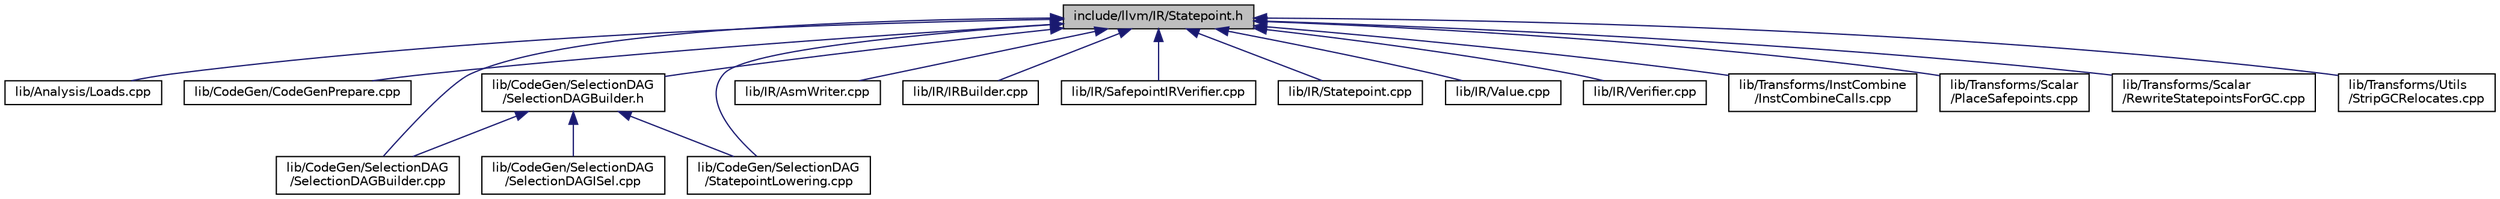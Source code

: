 digraph "include/llvm/IR/Statepoint.h"
{
 // LATEX_PDF_SIZE
  bgcolor="transparent";
  edge [fontname="Helvetica",fontsize="10",labelfontname="Helvetica",labelfontsize="10"];
  node [fontname="Helvetica",fontsize="10",shape="box"];
  Node1 [label="include/llvm/IR/Statepoint.h",height=0.2,width=0.4,color="black", fillcolor="grey75", style="filled", fontcolor="black",tooltip=" "];
  Node1 -> Node2 [dir="back",color="midnightblue",fontsize="10",style="solid",fontname="Helvetica"];
  Node2 [label="lib/Analysis/Loads.cpp",height=0.2,width=0.4,color="black",URL="$Loads_8cpp.html",tooltip=" "];
  Node1 -> Node3 [dir="back",color="midnightblue",fontsize="10",style="solid",fontname="Helvetica"];
  Node3 [label="lib/CodeGen/CodeGenPrepare.cpp",height=0.2,width=0.4,color="black",URL="$CodeGenPrepare_8cpp.html",tooltip=" "];
  Node1 -> Node4 [dir="back",color="midnightblue",fontsize="10",style="solid",fontname="Helvetica"];
  Node4 [label="lib/CodeGen/SelectionDAG\l/SelectionDAGBuilder.cpp",height=0.2,width=0.4,color="black",URL="$SelectionDAGBuilder_8cpp.html",tooltip=" "];
  Node1 -> Node5 [dir="back",color="midnightblue",fontsize="10",style="solid",fontname="Helvetica"];
  Node5 [label="lib/CodeGen/SelectionDAG\l/SelectionDAGBuilder.h",height=0.2,width=0.4,color="black",URL="$SelectionDAGBuilder_8h.html",tooltip=" "];
  Node5 -> Node4 [dir="back",color="midnightblue",fontsize="10",style="solid",fontname="Helvetica"];
  Node5 -> Node6 [dir="back",color="midnightblue",fontsize="10",style="solid",fontname="Helvetica"];
  Node6 [label="lib/CodeGen/SelectionDAG\l/SelectionDAGISel.cpp",height=0.2,width=0.4,color="black",URL="$SelectionDAGISel_8cpp.html",tooltip=" "];
  Node5 -> Node7 [dir="back",color="midnightblue",fontsize="10",style="solid",fontname="Helvetica"];
  Node7 [label="lib/CodeGen/SelectionDAG\l/StatepointLowering.cpp",height=0.2,width=0.4,color="black",URL="$StatepointLowering_8cpp.html",tooltip=" "];
  Node1 -> Node7 [dir="back",color="midnightblue",fontsize="10",style="solid",fontname="Helvetica"];
  Node1 -> Node8 [dir="back",color="midnightblue",fontsize="10",style="solid",fontname="Helvetica"];
  Node8 [label="lib/IR/AsmWriter.cpp",height=0.2,width=0.4,color="black",URL="$AsmWriter_8cpp.html",tooltip=" "];
  Node1 -> Node9 [dir="back",color="midnightblue",fontsize="10",style="solid",fontname="Helvetica"];
  Node9 [label="lib/IR/IRBuilder.cpp",height=0.2,width=0.4,color="black",URL="$IRBuilder_8cpp.html",tooltip=" "];
  Node1 -> Node10 [dir="back",color="midnightblue",fontsize="10",style="solid",fontname="Helvetica"];
  Node10 [label="lib/IR/SafepointIRVerifier.cpp",height=0.2,width=0.4,color="black",URL="$SafepointIRVerifier_8cpp.html",tooltip=" "];
  Node1 -> Node11 [dir="back",color="midnightblue",fontsize="10",style="solid",fontname="Helvetica"];
  Node11 [label="lib/IR/Statepoint.cpp",height=0.2,width=0.4,color="black",URL="$Statepoint_8cpp.html",tooltip=" "];
  Node1 -> Node12 [dir="back",color="midnightblue",fontsize="10",style="solid",fontname="Helvetica"];
  Node12 [label="lib/IR/Value.cpp",height=0.2,width=0.4,color="black",URL="$Value_8cpp.html",tooltip=" "];
  Node1 -> Node13 [dir="back",color="midnightblue",fontsize="10",style="solid",fontname="Helvetica"];
  Node13 [label="lib/IR/Verifier.cpp",height=0.2,width=0.4,color="black",URL="$Verifier_8cpp.html",tooltip=" "];
  Node1 -> Node14 [dir="back",color="midnightblue",fontsize="10",style="solid",fontname="Helvetica"];
  Node14 [label="lib/Transforms/InstCombine\l/InstCombineCalls.cpp",height=0.2,width=0.4,color="black",URL="$InstCombineCalls_8cpp.html",tooltip=" "];
  Node1 -> Node15 [dir="back",color="midnightblue",fontsize="10",style="solid",fontname="Helvetica"];
  Node15 [label="lib/Transforms/Scalar\l/PlaceSafepoints.cpp",height=0.2,width=0.4,color="black",URL="$PlaceSafepoints_8cpp.html",tooltip=" "];
  Node1 -> Node16 [dir="back",color="midnightblue",fontsize="10",style="solid",fontname="Helvetica"];
  Node16 [label="lib/Transforms/Scalar\l/RewriteStatepointsForGC.cpp",height=0.2,width=0.4,color="black",URL="$RewriteStatepointsForGC_8cpp.html",tooltip=" "];
  Node1 -> Node17 [dir="back",color="midnightblue",fontsize="10",style="solid",fontname="Helvetica"];
  Node17 [label="lib/Transforms/Utils\l/StripGCRelocates.cpp",height=0.2,width=0.4,color="black",URL="$StripGCRelocates_8cpp.html",tooltip=" "];
}
